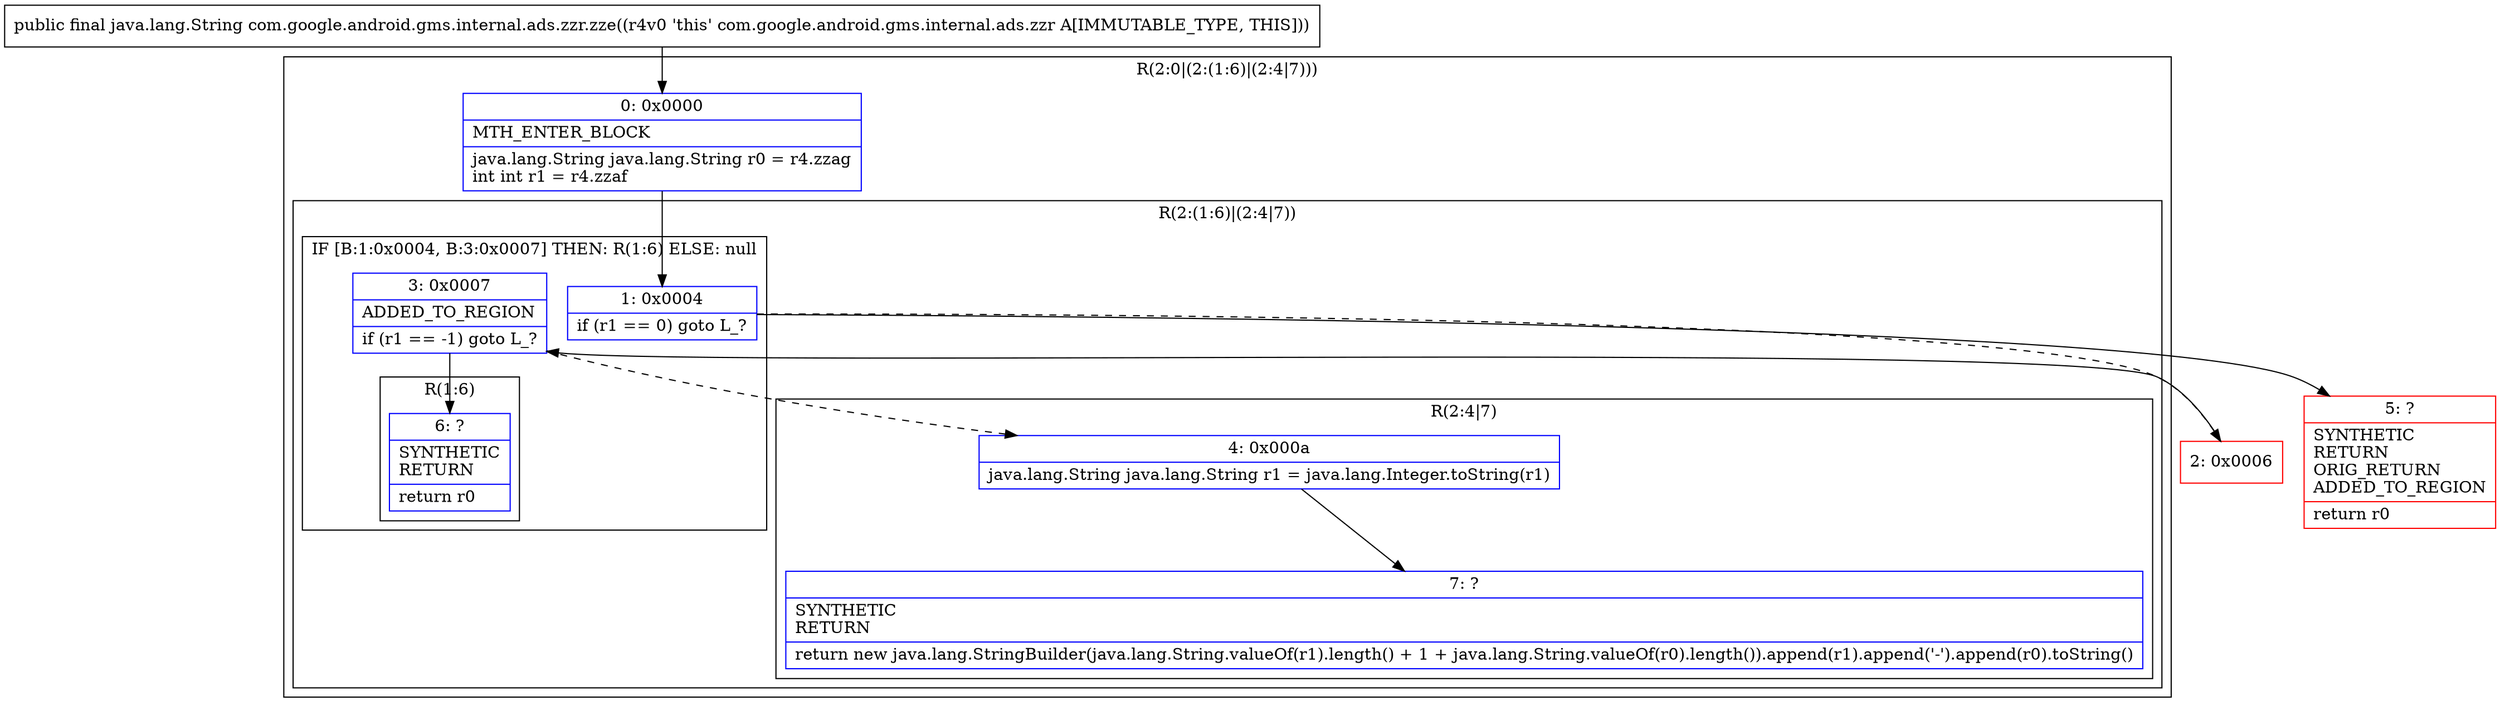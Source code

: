 digraph "CFG forcom.google.android.gms.internal.ads.zzr.zze()Ljava\/lang\/String;" {
subgraph cluster_Region_668550129 {
label = "R(2:0|(2:(1:6)|(2:4|7)))";
node [shape=record,color=blue];
Node_0 [shape=record,label="{0\:\ 0x0000|MTH_ENTER_BLOCK\l|java.lang.String java.lang.String r0 = r4.zzag\lint int r1 = r4.zzaf\l}"];
subgraph cluster_Region_578032668 {
label = "R(2:(1:6)|(2:4|7))";
node [shape=record,color=blue];
subgraph cluster_IfRegion_320091597 {
label = "IF [B:1:0x0004, B:3:0x0007] THEN: R(1:6) ELSE: null";
node [shape=record,color=blue];
Node_1 [shape=record,label="{1\:\ 0x0004|if (r1 == 0) goto L_?\l}"];
Node_3 [shape=record,label="{3\:\ 0x0007|ADDED_TO_REGION\l|if (r1 == \-1) goto L_?\l}"];
subgraph cluster_Region_96201174 {
label = "R(1:6)";
node [shape=record,color=blue];
Node_6 [shape=record,label="{6\:\ ?|SYNTHETIC\lRETURN\l|return r0\l}"];
}
}
subgraph cluster_Region_1449698875 {
label = "R(2:4|7)";
node [shape=record,color=blue];
Node_4 [shape=record,label="{4\:\ 0x000a|java.lang.String java.lang.String r1 = java.lang.Integer.toString(r1)\l}"];
Node_7 [shape=record,label="{7\:\ ?|SYNTHETIC\lRETURN\l|return new java.lang.StringBuilder(java.lang.String.valueOf(r1).length() + 1 + java.lang.String.valueOf(r0).length()).append(r1).append('\-').append(r0).toString()\l}"];
}
}
}
Node_2 [shape=record,color=red,label="{2\:\ 0x0006}"];
Node_5 [shape=record,color=red,label="{5\:\ ?|SYNTHETIC\lRETURN\lORIG_RETURN\lADDED_TO_REGION\l|return r0\l}"];
MethodNode[shape=record,label="{public final java.lang.String com.google.android.gms.internal.ads.zzr.zze((r4v0 'this' com.google.android.gms.internal.ads.zzr A[IMMUTABLE_TYPE, THIS])) }"];
MethodNode -> Node_0;
Node_0 -> Node_1;
Node_1 -> Node_2[style=dashed];
Node_1 -> Node_5;
Node_3 -> Node_4[style=dashed];
Node_3 -> Node_6;
Node_4 -> Node_7;
Node_2 -> Node_3;
}

